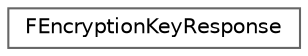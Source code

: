 digraph "Graphical Class Hierarchy"
{
 // INTERACTIVE_SVG=YES
 // LATEX_PDF_SIZE
  bgcolor="transparent";
  edge [fontname=Helvetica,fontsize=10,labelfontname=Helvetica,labelfontsize=10];
  node [fontname=Helvetica,fontsize=10,shape=box,height=0.2,width=0.4];
  rankdir="LR";
  Node0 [id="Node000000",label="FEncryptionKeyResponse",height=0.2,width=0.4,color="grey40", fillcolor="white", style="filled",URL="$d1/d01/structFEncryptionKeyResponse.html",tooltip=" "];
}

